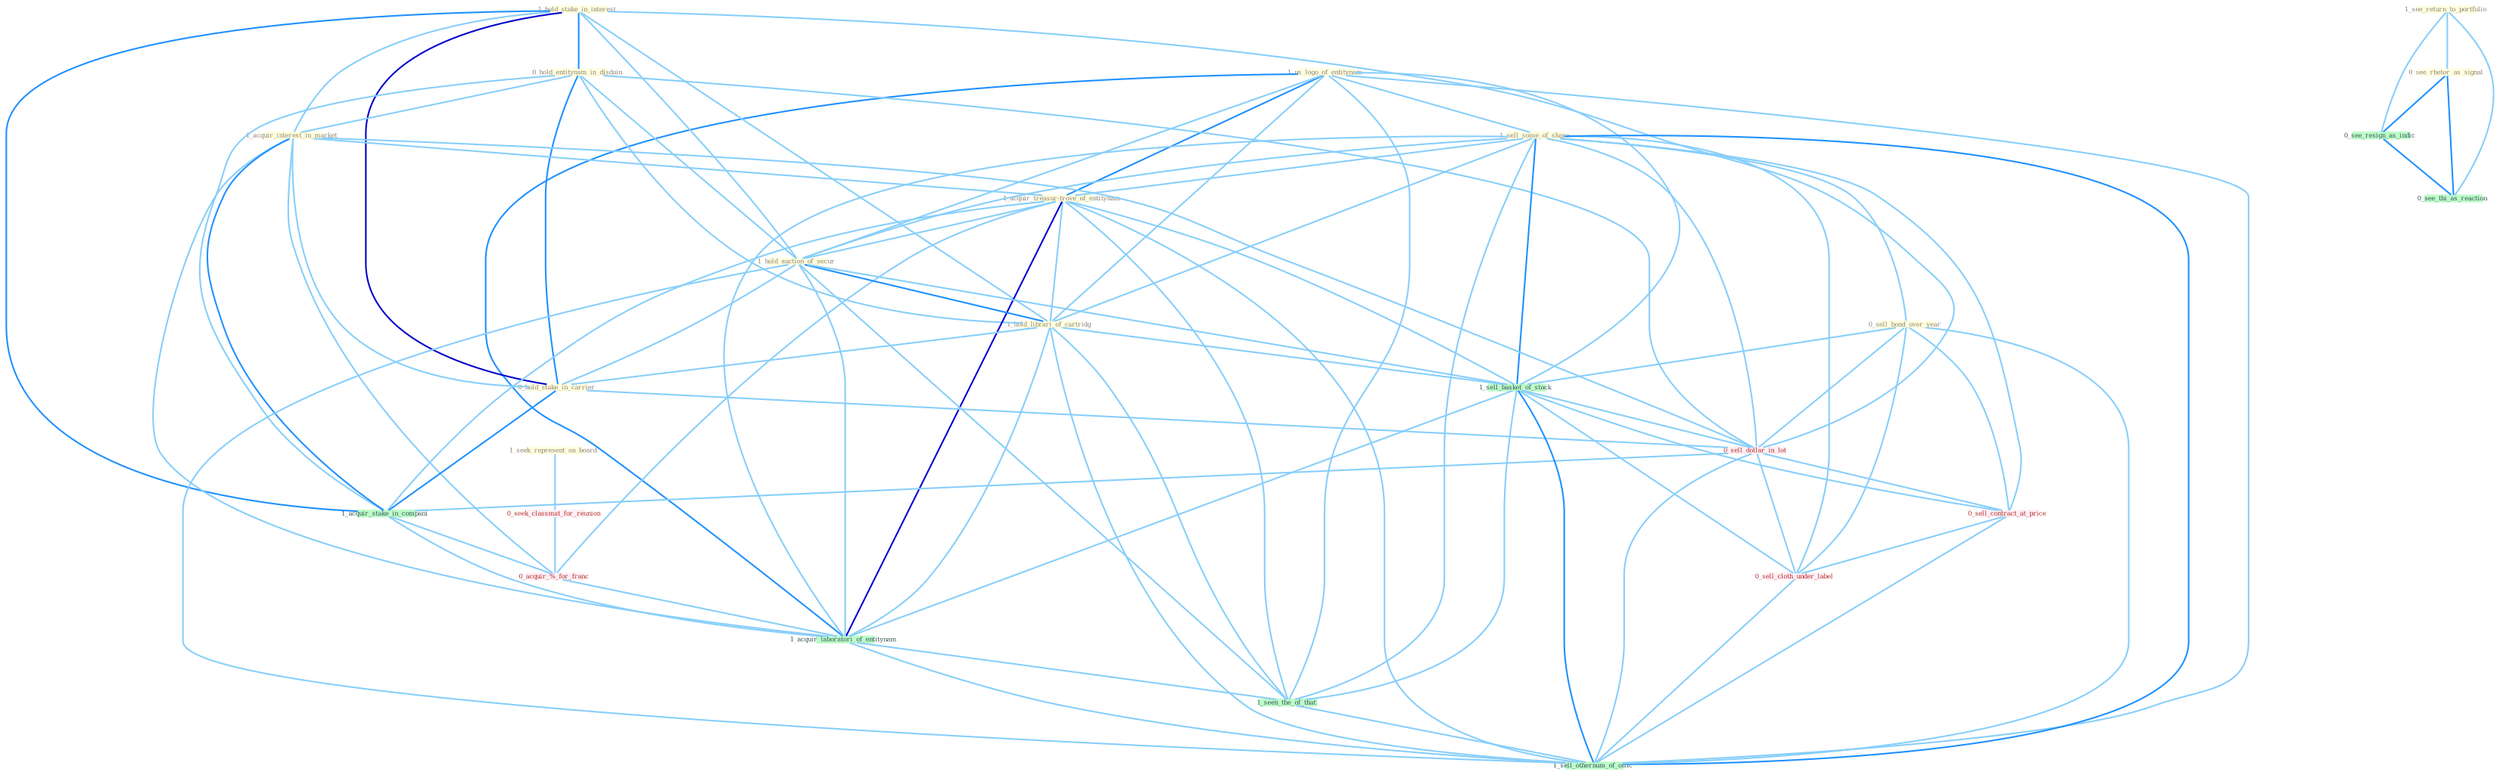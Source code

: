 Graph G{ 
    node
    [shape=polygon,style=filled,width=.5,height=.06,color="#BDFCC9",fixedsize=true,fontsize=4,
    fontcolor="#2f4f4f"];
    {node
    [color="#ffffe0", fontcolor="#8b7d6b"] "1_us_logo_of_entitynam " "1_hold_stake_in_interest " "1_see_return_to_portfolio " "0_hold_entitynam_in_disdain " "1_sell_some_of_share " "1_acquir_interest_in_market " "1_acquir_treasur-trove_of_entitynam " "0_see_rhetor_as_signal " "1_seek_represent_on_board " "1_hold_auction_of_secur " "1_hold_librari_of_cartridg " "0_hold_stake_in_carrier " "0_sell_bond_over_year "}
{node [color="#fff0f5", fontcolor="#b22222"] "0_seek_classmat_for_reunion " "0_sell_dollar_in_lot " "0_acquir_%_for_franc " "0_sell_contract_at_price " "0_sell_cloth_under_label "}
edge [color="#B0E2FF"];

	"1_us_logo_of_entitynam " -- "1_sell_some_of_share " [w="1", color="#87cefa" ];
	"1_us_logo_of_entitynam " -- "1_acquir_treasur-trove_of_entitynam " [w="2", color="#1e90ff" , len=0.8];
	"1_us_logo_of_entitynam " -- "1_hold_auction_of_secur " [w="1", color="#87cefa" ];
	"1_us_logo_of_entitynam " -- "1_hold_librari_of_cartridg " [w="1", color="#87cefa" ];
	"1_us_logo_of_entitynam " -- "1_sell_basket_of_stock " [w="1", color="#87cefa" ];
	"1_us_logo_of_entitynam " -- "1_acquir_laboratori_of_entitynam " [w="2", color="#1e90ff" , len=0.8];
	"1_us_logo_of_entitynam " -- "1_seen_the_of_that " [w="1", color="#87cefa" ];
	"1_us_logo_of_entitynam " -- "1_sell_othernum_of_offic " [w="1", color="#87cefa" ];
	"1_hold_stake_in_interest " -- "0_hold_entitynam_in_disdain " [w="2", color="#1e90ff" , len=0.8];
	"1_hold_stake_in_interest " -- "1_acquir_interest_in_market " [w="1", color="#87cefa" ];
	"1_hold_stake_in_interest " -- "1_hold_auction_of_secur " [w="1", color="#87cefa" ];
	"1_hold_stake_in_interest " -- "1_hold_librari_of_cartridg " [w="1", color="#87cefa" ];
	"1_hold_stake_in_interest " -- "0_hold_stake_in_carrier " [w="3", color="#0000cd" , len=0.6];
	"1_hold_stake_in_interest " -- "0_sell_dollar_in_lot " [w="1", color="#87cefa" ];
	"1_hold_stake_in_interest " -- "1_acquir_stake_in_compani " [w="2", color="#1e90ff" , len=0.8];
	"1_see_return_to_portfolio " -- "0_see_rhetor_as_signal " [w="1", color="#87cefa" ];
	"1_see_return_to_portfolio " -- "0_see_resign_as_indic " [w="1", color="#87cefa" ];
	"1_see_return_to_portfolio " -- "0_see_thi_as_reaction " [w="1", color="#87cefa" ];
	"0_hold_entitynam_in_disdain " -- "1_acquir_interest_in_market " [w="1", color="#87cefa" ];
	"0_hold_entitynam_in_disdain " -- "1_hold_auction_of_secur " [w="1", color="#87cefa" ];
	"0_hold_entitynam_in_disdain " -- "1_hold_librari_of_cartridg " [w="1", color="#87cefa" ];
	"0_hold_entitynam_in_disdain " -- "0_hold_stake_in_carrier " [w="2", color="#1e90ff" , len=0.8];
	"0_hold_entitynam_in_disdain " -- "0_sell_dollar_in_lot " [w="1", color="#87cefa" ];
	"0_hold_entitynam_in_disdain " -- "1_acquir_stake_in_compani " [w="1", color="#87cefa" ];
	"1_sell_some_of_share " -- "1_acquir_treasur-trove_of_entitynam " [w="1", color="#87cefa" ];
	"1_sell_some_of_share " -- "1_hold_auction_of_secur " [w="1", color="#87cefa" ];
	"1_sell_some_of_share " -- "1_hold_librari_of_cartridg " [w="1", color="#87cefa" ];
	"1_sell_some_of_share " -- "0_sell_bond_over_year " [w="1", color="#87cefa" ];
	"1_sell_some_of_share " -- "1_sell_basket_of_stock " [w="2", color="#1e90ff" , len=0.8];
	"1_sell_some_of_share " -- "0_sell_dollar_in_lot " [w="1", color="#87cefa" ];
	"1_sell_some_of_share " -- "0_sell_contract_at_price " [w="1", color="#87cefa" ];
	"1_sell_some_of_share " -- "1_acquir_laboratori_of_entitynam " [w="1", color="#87cefa" ];
	"1_sell_some_of_share " -- "0_sell_cloth_under_label " [w="1", color="#87cefa" ];
	"1_sell_some_of_share " -- "1_seen_the_of_that " [w="1", color="#87cefa" ];
	"1_sell_some_of_share " -- "1_sell_othernum_of_offic " [w="2", color="#1e90ff" , len=0.8];
	"1_acquir_interest_in_market " -- "1_acquir_treasur-trove_of_entitynam " [w="1", color="#87cefa" ];
	"1_acquir_interest_in_market " -- "0_hold_stake_in_carrier " [w="1", color="#87cefa" ];
	"1_acquir_interest_in_market " -- "0_sell_dollar_in_lot " [w="1", color="#87cefa" ];
	"1_acquir_interest_in_market " -- "1_acquir_stake_in_compani " [w="2", color="#1e90ff" , len=0.8];
	"1_acquir_interest_in_market " -- "0_acquir_%_for_franc " [w="1", color="#87cefa" ];
	"1_acquir_interest_in_market " -- "1_acquir_laboratori_of_entitynam " [w="1", color="#87cefa" ];
	"1_acquir_treasur-trove_of_entitynam " -- "1_hold_auction_of_secur " [w="1", color="#87cefa" ];
	"1_acquir_treasur-trove_of_entitynam " -- "1_hold_librari_of_cartridg " [w="1", color="#87cefa" ];
	"1_acquir_treasur-trove_of_entitynam " -- "1_sell_basket_of_stock " [w="1", color="#87cefa" ];
	"1_acquir_treasur-trove_of_entitynam " -- "1_acquir_stake_in_compani " [w="1", color="#87cefa" ];
	"1_acquir_treasur-trove_of_entitynam " -- "0_acquir_%_for_franc " [w="1", color="#87cefa" ];
	"1_acquir_treasur-trove_of_entitynam " -- "1_acquir_laboratori_of_entitynam " [w="3", color="#0000cd" , len=0.6];
	"1_acquir_treasur-trove_of_entitynam " -- "1_seen_the_of_that " [w="1", color="#87cefa" ];
	"1_acquir_treasur-trove_of_entitynam " -- "1_sell_othernum_of_offic " [w="1", color="#87cefa" ];
	"0_see_rhetor_as_signal " -- "0_see_resign_as_indic " [w="2", color="#1e90ff" , len=0.8];
	"0_see_rhetor_as_signal " -- "0_see_thi_as_reaction " [w="2", color="#1e90ff" , len=0.8];
	"1_seek_represent_on_board " -- "0_seek_classmat_for_reunion " [w="1", color="#87cefa" ];
	"1_hold_auction_of_secur " -- "1_hold_librari_of_cartridg " [w="2", color="#1e90ff" , len=0.8];
	"1_hold_auction_of_secur " -- "0_hold_stake_in_carrier " [w="1", color="#87cefa" ];
	"1_hold_auction_of_secur " -- "1_sell_basket_of_stock " [w="1", color="#87cefa" ];
	"1_hold_auction_of_secur " -- "1_acquir_laboratori_of_entitynam " [w="1", color="#87cefa" ];
	"1_hold_auction_of_secur " -- "1_seen_the_of_that " [w="1", color="#87cefa" ];
	"1_hold_auction_of_secur " -- "1_sell_othernum_of_offic " [w="1", color="#87cefa" ];
	"1_hold_librari_of_cartridg " -- "0_hold_stake_in_carrier " [w="1", color="#87cefa" ];
	"1_hold_librari_of_cartridg " -- "1_sell_basket_of_stock " [w="1", color="#87cefa" ];
	"1_hold_librari_of_cartridg " -- "1_acquir_laboratori_of_entitynam " [w="1", color="#87cefa" ];
	"1_hold_librari_of_cartridg " -- "1_seen_the_of_that " [w="1", color="#87cefa" ];
	"1_hold_librari_of_cartridg " -- "1_sell_othernum_of_offic " [w="1", color="#87cefa" ];
	"0_hold_stake_in_carrier " -- "0_sell_dollar_in_lot " [w="1", color="#87cefa" ];
	"0_hold_stake_in_carrier " -- "1_acquir_stake_in_compani " [w="2", color="#1e90ff" , len=0.8];
	"0_sell_bond_over_year " -- "1_sell_basket_of_stock " [w="1", color="#87cefa" ];
	"0_sell_bond_over_year " -- "0_sell_dollar_in_lot " [w="1", color="#87cefa" ];
	"0_sell_bond_over_year " -- "0_sell_contract_at_price " [w="1", color="#87cefa" ];
	"0_sell_bond_over_year " -- "0_sell_cloth_under_label " [w="1", color="#87cefa" ];
	"0_sell_bond_over_year " -- "1_sell_othernum_of_offic " [w="1", color="#87cefa" ];
	"0_seek_classmat_for_reunion " -- "0_acquir_%_for_franc " [w="1", color="#87cefa" ];
	"1_sell_basket_of_stock " -- "0_sell_dollar_in_lot " [w="1", color="#87cefa" ];
	"1_sell_basket_of_stock " -- "0_sell_contract_at_price " [w="1", color="#87cefa" ];
	"1_sell_basket_of_stock " -- "1_acquir_laboratori_of_entitynam " [w="1", color="#87cefa" ];
	"1_sell_basket_of_stock " -- "0_sell_cloth_under_label " [w="1", color="#87cefa" ];
	"1_sell_basket_of_stock " -- "1_seen_the_of_that " [w="1", color="#87cefa" ];
	"1_sell_basket_of_stock " -- "1_sell_othernum_of_offic " [w="2", color="#1e90ff" , len=0.8];
	"0_sell_dollar_in_lot " -- "1_acquir_stake_in_compani " [w="1", color="#87cefa" ];
	"0_sell_dollar_in_lot " -- "0_sell_contract_at_price " [w="1", color="#87cefa" ];
	"0_sell_dollar_in_lot " -- "0_sell_cloth_under_label " [w="1", color="#87cefa" ];
	"0_sell_dollar_in_lot " -- "1_sell_othernum_of_offic " [w="1", color="#87cefa" ];
	"0_see_resign_as_indic " -- "0_see_thi_as_reaction " [w="2", color="#1e90ff" , len=0.8];
	"1_acquir_stake_in_compani " -- "0_acquir_%_for_franc " [w="1", color="#87cefa" ];
	"1_acquir_stake_in_compani " -- "1_acquir_laboratori_of_entitynam " [w="1", color="#87cefa" ];
	"0_acquir_%_for_franc " -- "1_acquir_laboratori_of_entitynam " [w="1", color="#87cefa" ];
	"0_sell_contract_at_price " -- "0_sell_cloth_under_label " [w="1", color="#87cefa" ];
	"0_sell_contract_at_price " -- "1_sell_othernum_of_offic " [w="1", color="#87cefa" ];
	"1_acquir_laboratori_of_entitynam " -- "1_seen_the_of_that " [w="1", color="#87cefa" ];
	"1_acquir_laboratori_of_entitynam " -- "1_sell_othernum_of_offic " [w="1", color="#87cefa" ];
	"0_sell_cloth_under_label " -- "1_sell_othernum_of_offic " [w="1", color="#87cefa" ];
	"1_seen_the_of_that " -- "1_sell_othernum_of_offic " [w="1", color="#87cefa" ];
}